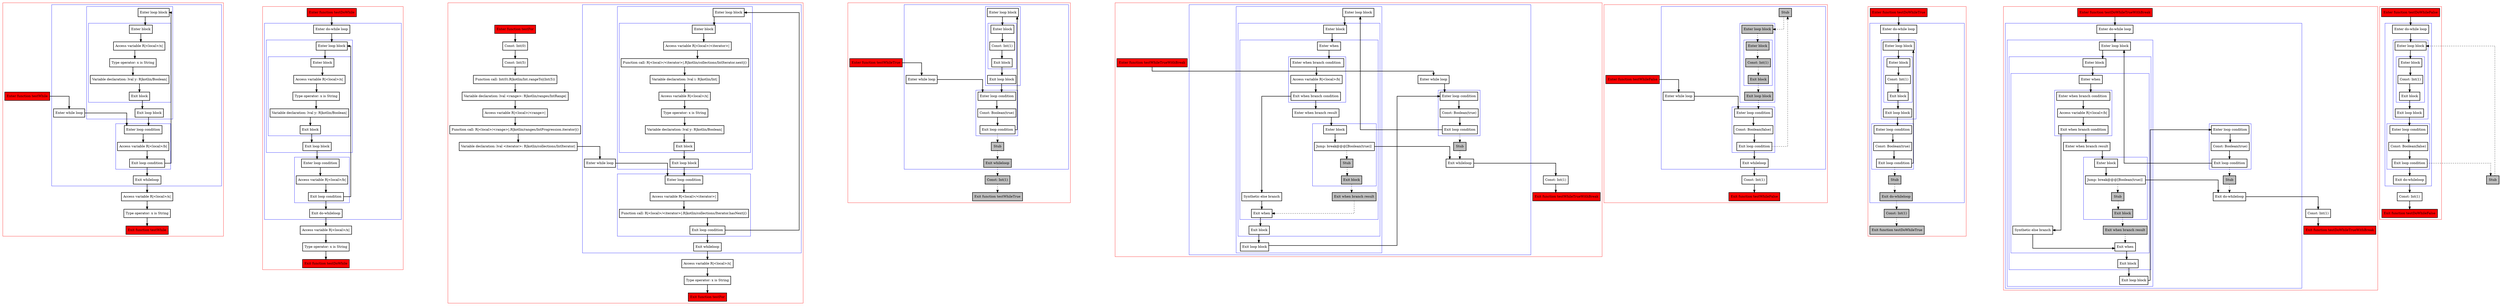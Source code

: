 digraph loops_kt {
  graph [splines=ortho nodesep=3]
  node [shape=box penwidth=2]
  edge [penwidth=2]

  subgraph cluster_0 {
    color=red
    0 [label="Enter function testWhile" style="filled" fillcolor=red];
    subgraph cluster_1 {
      color=blue
      1 [label="Enter while loop"];
      subgraph cluster_2 {
        color=blue
        2 [label="Enter loop condition"];
        3 [label="Access variable R|<local>/b|"];
        4 [label="Exit loop condition"];
      }
      subgraph cluster_3 {
        color=blue
        5 [label="Enter loop block"];
        subgraph cluster_4 {
          color=blue
          6 [label="Enter block"];
          7 [label="Access variable R|<local>/x|"];
          8 [label="Type operator: x is String"];
          9 [label="Variable declaration: lval y: R|kotlin/Boolean|"];
          10 [label="Exit block"];
        }
        11 [label="Exit loop block"];
      }
      12 [label="Exit whileloop"];
    }
    13 [label="Access variable R|<local>/x|"];
    14 [label="Type operator: x is String"];
    15 [label="Exit function testWhile" style="filled" fillcolor=red];
  }

  0 -> {1};
  1 -> {2};
  2 -> {3};
  3 -> {4};
  4 -> {12 5};
  5 -> {6};
  6 -> {7};
  7 -> {8};
  8 -> {9};
  9 -> {10};
  10 -> {11};
  11 -> {2};
  12 -> {13};
  13 -> {14};
  14 -> {15};

  subgraph cluster_5 {
    color=red
    16 [label="Enter function testDoWhile" style="filled" fillcolor=red];
    subgraph cluster_6 {
      color=blue
      17 [label="Enter do-while loop"];
      subgraph cluster_7 {
        color=blue
        18 [label="Enter loop block"];
        subgraph cluster_8 {
          color=blue
          19 [label="Enter block"];
          20 [label="Access variable R|<local>/x|"];
          21 [label="Type operator: x is String"];
          22 [label="Variable declaration: lval y: R|kotlin/Boolean|"];
          23 [label="Exit block"];
        }
        24 [label="Exit loop block"];
      }
      subgraph cluster_9 {
        color=blue
        25 [label="Enter loop condition"];
        26 [label="Access variable R|<local>/b|"];
        27 [label="Exit loop condition"];
      }
      28 [label="Exit do-whileloop"];
    }
    29 [label="Access variable R|<local>/x|"];
    30 [label="Type operator: x is String"];
    31 [label="Exit function testDoWhile" style="filled" fillcolor=red];
  }

  16 -> {17};
  17 -> {18};
  18 -> {19};
  19 -> {20};
  20 -> {21};
  21 -> {22};
  22 -> {23};
  23 -> {24};
  24 -> {25};
  25 -> {26};
  26 -> {27};
  27 -> {18 28};
  28 -> {29};
  29 -> {30};
  30 -> {31};

  subgraph cluster_10 {
    color=red
    32 [label="Enter function testFor" style="filled" fillcolor=red];
    33 [label="Const: Int(0)"];
    34 [label="Const: Int(5)"];
    35 [label="Function call: Int(0).R|kotlin/Int.rangeTo|(Int(5))"];
    36 [label="Variable declaration: lval <range>: R|kotlin/ranges/IntRange|"];
    37 [label="Access variable R|<local>/<range>|"];
    38 [label="Function call: R|<local>/<range>|.R|kotlin/ranges/IntProgression.iterator|()"];
    39 [label="Variable declaration: lval <iterator>: R|kotlin/collections/IntIterator|"];
    subgraph cluster_11 {
      color=blue
      40 [label="Enter while loop"];
      subgraph cluster_12 {
        color=blue
        41 [label="Enter loop condition"];
        42 [label="Access variable R|<local>/<iterator>|"];
        43 [label="Function call: R|<local>/<iterator>|.R|kotlin/collections/Iterator.hasNext|()"];
        44 [label="Exit loop condition"];
      }
      subgraph cluster_13 {
        color=blue
        45 [label="Enter loop block"];
        subgraph cluster_14 {
          color=blue
          46 [label="Enter block"];
          47 [label="Access variable R|<local>/<iterator>|"];
          48 [label="Function call: R|<local>/<iterator>|.R|kotlin/collections/IntIterator.next|()"];
          49 [label="Variable declaration: lval i: R|kotlin/Int|"];
          50 [label="Access variable R|<local>/x|"];
          51 [label="Type operator: x is String"];
          52 [label="Variable declaration: lval y: R|kotlin/Boolean|"];
          53 [label="Exit block"];
        }
        54 [label="Exit loop block"];
      }
      55 [label="Exit whileloop"];
    }
    56 [label="Access variable R|<local>/x|"];
    57 [label="Type operator: x is String"];
    58 [label="Exit function testFor" style="filled" fillcolor=red];
  }

  32 -> {33};
  33 -> {34};
  34 -> {35};
  35 -> {36};
  36 -> {37};
  37 -> {38};
  38 -> {39};
  39 -> {40};
  40 -> {41};
  41 -> {42};
  42 -> {43};
  43 -> {44};
  44 -> {55 45};
  45 -> {46};
  46 -> {47};
  47 -> {48};
  48 -> {49};
  49 -> {50};
  50 -> {51};
  51 -> {52};
  52 -> {53};
  53 -> {54};
  54 -> {41};
  55 -> {56};
  56 -> {57};
  57 -> {58};

  subgraph cluster_15 {
    color=red
    59 [label="Enter function testWhileTrue" style="filled" fillcolor=red];
    subgraph cluster_16 {
      color=blue
      60 [label="Enter while loop"];
      subgraph cluster_17 {
        color=blue
        61 [label="Enter loop condition"];
        62 [label="Const: Boolean(true)"];
        63 [label="Exit loop condition"];
      }
      subgraph cluster_18 {
        color=blue
        64 [label="Enter loop block"];
        subgraph cluster_19 {
          color=blue
          65 [label="Enter block"];
          66 [label="Const: Int(1)"];
          67 [label="Exit block"];
        }
        68 [label="Exit loop block"];
      }
      69 [label="Stub" style="filled" fillcolor=gray];
      70 [label="Exit whileloop" style="filled" fillcolor=gray];
    }
    71 [label="Const: Int(1)" style="filled" fillcolor=gray];
    72 [label="Exit function testWhileTrue" style="filled" fillcolor=red style="filled" fillcolor=gray];
  }

  59 -> {60};
  60 -> {61};
  61 -> {62};
  62 -> {63};
  63 -> {64};
  63 -> {69} [style=dotted];
  64 -> {65};
  65 -> {66};
  66 -> {67};
  67 -> {68};
  68 -> {61};
  69 -> {70} [style=dotted];
  70 -> {71} [style=dotted];
  71 -> {72} [style=dotted];

  subgraph cluster_20 {
    color=red
    73 [label="Enter function testWhileTrueWithBreak" style="filled" fillcolor=red];
    subgraph cluster_21 {
      color=blue
      74 [label="Enter while loop"];
      subgraph cluster_22 {
        color=blue
        75 [label="Enter loop condition"];
        76 [label="Const: Boolean(true)"];
        77 [label="Exit loop condition"];
      }
      subgraph cluster_23 {
        color=blue
        78 [label="Enter loop block"];
        subgraph cluster_24 {
          color=blue
          79 [label="Enter block"];
          subgraph cluster_25 {
            color=blue
            80 [label="Enter when"];
            subgraph cluster_26 {
              color=blue
              81 [label="Enter when branch condition "];
              82 [label="Access variable R|<local>/b|"];
              83 [label="Exit when branch condition"];
            }
            84 [label="Synthetic else branch"];
            85 [label="Enter when branch result"];
            subgraph cluster_27 {
              color=blue
              86 [label="Enter block"];
              87 [label="Jump: break@@@[Boolean(true)] "];
              88 [label="Stub" style="filled" fillcolor=gray];
              89 [label="Exit block" style="filled" fillcolor=gray];
            }
            90 [label="Exit when branch result" style="filled" fillcolor=gray];
            91 [label="Exit when"];
          }
          92 [label="Exit block"];
        }
        93 [label="Exit loop block"];
      }
      94 [label="Stub" style="filled" fillcolor=gray];
      95 [label="Exit whileloop"];
    }
    96 [label="Const: Int(1)"];
    97 [label="Exit function testWhileTrueWithBreak" style="filled" fillcolor=red];
  }

  73 -> {74};
  74 -> {75};
  75 -> {76};
  76 -> {77};
  77 -> {78};
  77 -> {94} [style=dotted];
  78 -> {79};
  79 -> {80};
  80 -> {81};
  81 -> {82};
  82 -> {83};
  83 -> {85 84};
  84 -> {91};
  85 -> {86};
  86 -> {87};
  87 -> {95};
  87 -> {88} [style=dotted];
  88 -> {89} [style=dotted];
  89 -> {90} [style=dotted];
  90 -> {91} [style=dotted];
  91 -> {92};
  92 -> {93};
  93 -> {75};
  94 -> {95} [style=dotted];
  95 -> {96};
  96 -> {97};

  subgraph cluster_28 {
    color=red
    98 [label="Enter function testWhileFalse" style="filled" fillcolor=red];
    subgraph cluster_29 {
      color=blue
      99 [label="Enter while loop"];
      subgraph cluster_30 {
        color=blue
        100 [label="Enter loop condition"];
        101 [label="Const: Boolean(false)"];
        102 [label="Exit loop condition"];
      }
      103 [label="Stub" style="filled" fillcolor=gray];
      subgraph cluster_31 {
        color=blue
        104 [label="Enter loop block" style="filled" fillcolor=gray];
        subgraph cluster_32 {
          color=blue
          105 [label="Enter block" style="filled" fillcolor=gray];
          106 [label="Const: Int(1)" style="filled" fillcolor=gray];
          107 [label="Exit block" style="filled" fillcolor=gray];
        }
        108 [label="Exit loop block" style="filled" fillcolor=gray];
      }
      109 [label="Exit whileloop"];
    }
    110 [label="Const: Int(1)"];
    111 [label="Exit function testWhileFalse" style="filled" fillcolor=red];
  }

  98 -> {99};
  99 -> {100};
  100 -> {101};
  101 -> {102};
  102 -> {109};
  102 -> {103} [style=dotted];
  103 -> {104} [style=dotted];
  104 -> {105} [style=dotted];
  105 -> {106} [style=dotted];
  106 -> {107} [style=dotted];
  107 -> {108} [style=dotted];
  108 -> {100} [style=dotted];
  109 -> {110};
  110 -> {111};

  subgraph cluster_33 {
    color=red
    112 [label="Enter function testDoWhileTrue" style="filled" fillcolor=red];
    subgraph cluster_34 {
      color=blue
      113 [label="Enter do-while loop"];
      subgraph cluster_35 {
        color=blue
        114 [label="Enter loop block"];
        subgraph cluster_36 {
          color=blue
          115 [label="Enter block"];
          116 [label="Const: Int(1)"];
          117 [label="Exit block"];
        }
        118 [label="Exit loop block"];
      }
      subgraph cluster_37 {
        color=blue
        119 [label="Enter loop condition"];
        120 [label="Const: Boolean(true)"];
        121 [label="Exit loop condition"];
      }
      122 [label="Stub" style="filled" fillcolor=gray];
      123 [label="Exit do-whileloop" style="filled" fillcolor=gray];
    }
    124 [label="Const: Int(1)" style="filled" fillcolor=gray];
    125 [label="Exit function testDoWhileTrue" style="filled" fillcolor=red style="filled" fillcolor=gray];
  }

  112 -> {113};
  113 -> {114};
  114 -> {115};
  115 -> {116};
  116 -> {117};
  117 -> {118};
  118 -> {119};
  119 -> {120};
  120 -> {121};
  121 -> {114};
  121 -> {122} [style=dotted];
  122 -> {123} [style=dotted];
  123 -> {124} [style=dotted];
  124 -> {125} [style=dotted];

  subgraph cluster_38 {
    color=red
    126 [label="Enter function testDoWhileTrueWithBreak" style="filled" fillcolor=red];
    subgraph cluster_39 {
      color=blue
      127 [label="Enter do-while loop"];
      subgraph cluster_40 {
        color=blue
        128 [label="Enter loop block"];
        subgraph cluster_41 {
          color=blue
          129 [label="Enter block"];
          subgraph cluster_42 {
            color=blue
            130 [label="Enter when"];
            subgraph cluster_43 {
              color=blue
              131 [label="Enter when branch condition "];
              132 [label="Access variable R|<local>/b|"];
              133 [label="Exit when branch condition"];
            }
            134 [label="Synthetic else branch"];
            135 [label="Enter when branch result"];
            subgraph cluster_44 {
              color=blue
              136 [label="Enter block"];
              137 [label="Jump: break@@@[Boolean(true)] "];
              138 [label="Stub" style="filled" fillcolor=gray];
              139 [label="Exit block" style="filled" fillcolor=gray];
            }
            140 [label="Exit when branch result" style="filled" fillcolor=gray];
            141 [label="Exit when"];
          }
          142 [label="Exit block"];
        }
        143 [label="Exit loop block"];
      }
      subgraph cluster_45 {
        color=blue
        144 [label="Enter loop condition"];
        145 [label="Const: Boolean(true)"];
        146 [label="Exit loop condition"];
      }
      147 [label="Stub" style="filled" fillcolor=gray];
      148 [label="Exit do-whileloop"];
    }
    149 [label="Const: Int(1)"];
    150 [label="Exit function testDoWhileTrueWithBreak" style="filled" fillcolor=red];
  }

  126 -> {127};
  127 -> {128};
  128 -> {129};
  129 -> {130};
  130 -> {131};
  131 -> {132};
  132 -> {133};
  133 -> {135 134};
  134 -> {141};
  135 -> {136};
  136 -> {137};
  137 -> {148};
  137 -> {138} [style=dotted];
  138 -> {139} [style=dotted];
  139 -> {140} [style=dotted];
  140 -> {141} [style=dotted];
  141 -> {142};
  142 -> {143};
  143 -> {144};
  144 -> {145};
  145 -> {146};
  146 -> {128};
  146 -> {147} [style=dotted];
  147 -> {148} [style=dotted];
  148 -> {149};
  149 -> {150};

  subgraph cluster_46 {
    color=red
    151 [label="Enter function testDoWhileFalse" style="filled" fillcolor=red];
    subgraph cluster_47 {
      color=blue
      152 [label="Enter do-while loop"];
      subgraph cluster_48 {
        color=blue
        153 [label="Enter loop block"];
        subgraph cluster_49 {
          color=blue
          154 [label="Enter block"];
          155 [label="Const: Int(1)"];
          156 [label="Exit block"];
        }
        157 [label="Exit loop block"];
      }
      subgraph cluster_50 {
        color=blue
        158 [label="Enter loop condition"];
        159 [label="Const: Boolean(false)"];
        160 [label="Exit loop condition"];
      }
      161 [label="Exit do-whileloop"];
    }
    162 [label="Const: Int(1)"];
    163 [label="Exit function testDoWhileFalse" style="filled" fillcolor=red];
  }
  164 [label="Stub" style="filled" fillcolor=gray];

  151 -> {152};
  152 -> {153};
  153 -> {154};
  154 -> {155};
  155 -> {156};
  156 -> {157};
  157 -> {158};
  158 -> {159};
  159 -> {160};
  160 -> {161};
  160 -> {164} [style=dotted];
  161 -> {162};
  162 -> {163};
  164 -> {153} [style=dotted];

}
